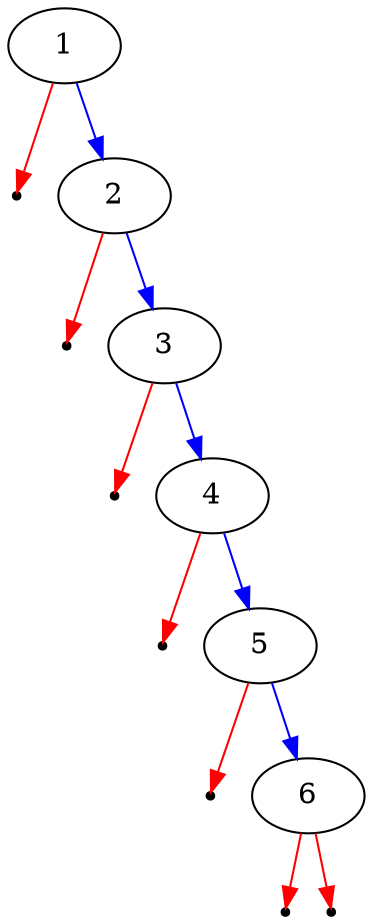 // Binary tree
digraph Unbalanced_Tree {
	1
	Leaf1 [shape=point]
	1 -> Leaf1 [color=red]
	1 -> 2 [color=blue]
	Leaf12 [shape=point]
	2 -> Leaf12 [color=red]
	2 -> 3 [color=blue]
	Leaf23 [shape=point]
	3 -> Leaf23 [color=red]
	3 -> 4 [color=blue]
	Leaf34 [shape=point]
	4 -> Leaf34 [color=red]
	4 -> 5 [color=blue]
	Leaf45 [shape=point]
	5 -> Leaf45 [color=red]
	5 -> 6 [color=blue]
	Leaf56 [shape=point]
	6 -> Leaf56 [color=red]
	Leaf57 [shape=point]
	6 -> Leaf57 [color=red]
}
